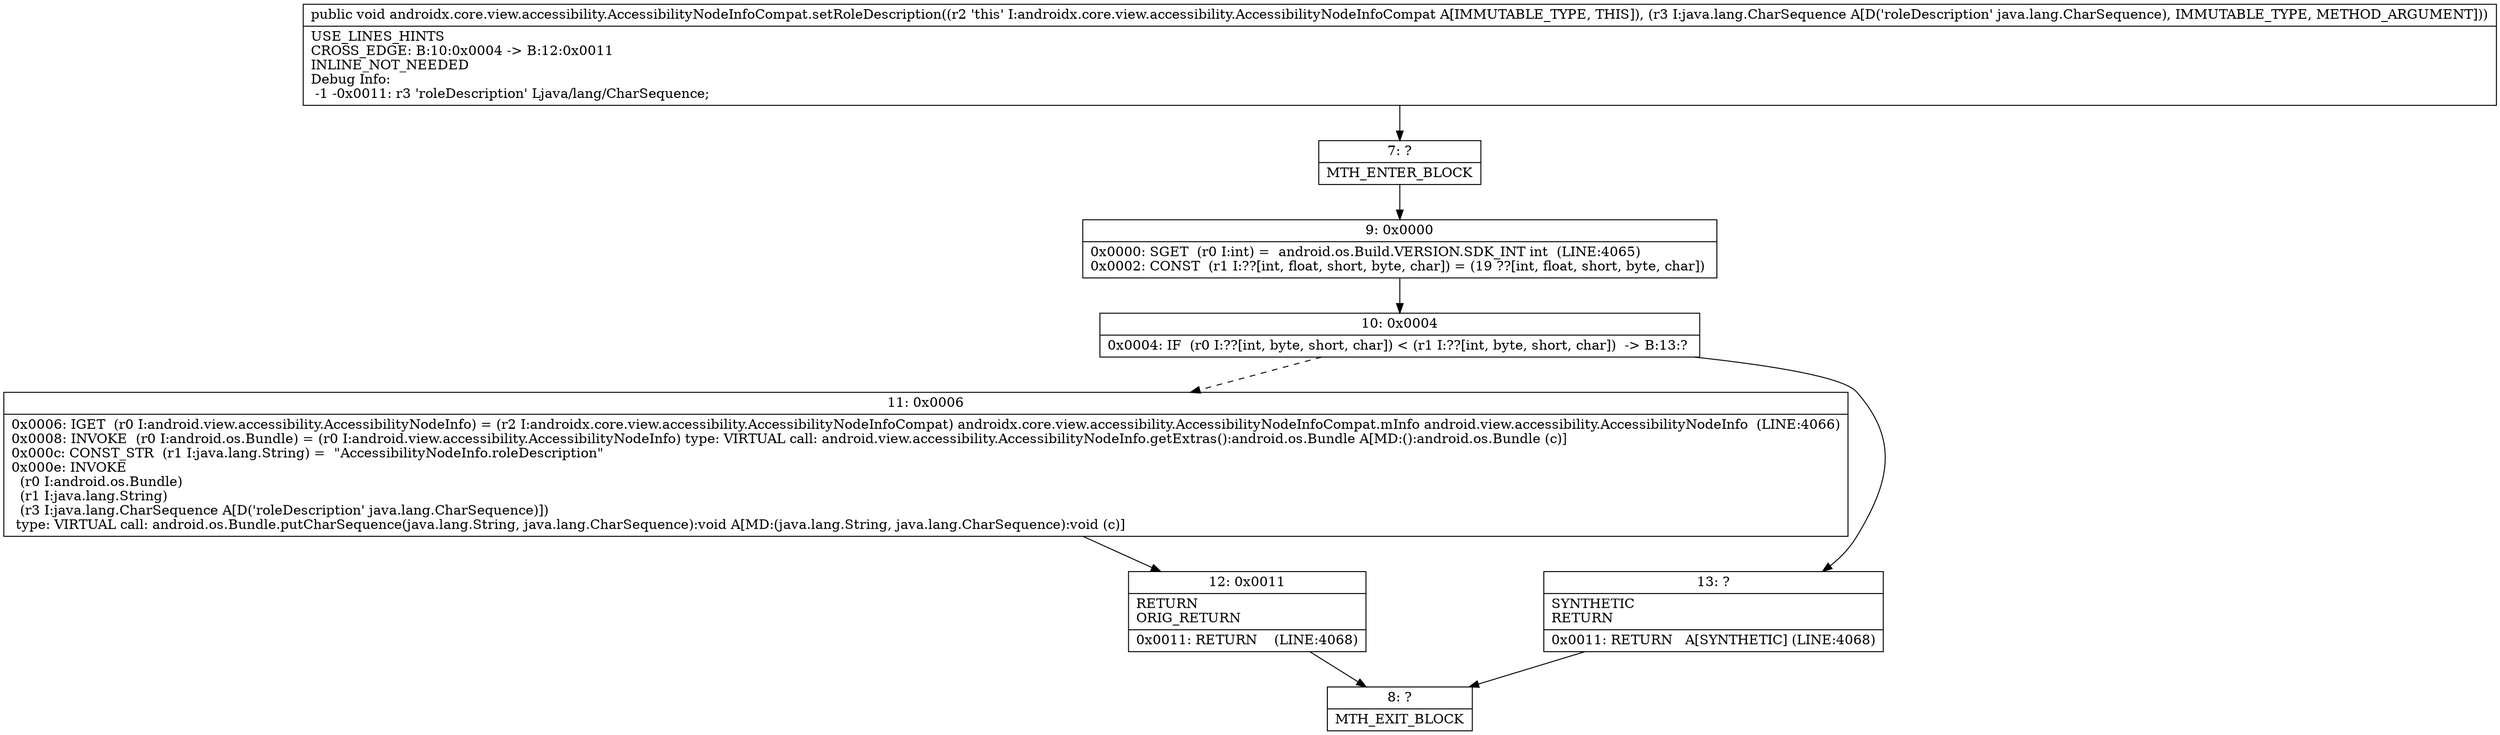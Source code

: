 digraph "CFG forandroidx.core.view.accessibility.AccessibilityNodeInfoCompat.setRoleDescription(Ljava\/lang\/CharSequence;)V" {
Node_7 [shape=record,label="{7\:\ ?|MTH_ENTER_BLOCK\l}"];
Node_9 [shape=record,label="{9\:\ 0x0000|0x0000: SGET  (r0 I:int) =  android.os.Build.VERSION.SDK_INT int  (LINE:4065)\l0x0002: CONST  (r1 I:??[int, float, short, byte, char]) = (19 ??[int, float, short, byte, char]) \l}"];
Node_10 [shape=record,label="{10\:\ 0x0004|0x0004: IF  (r0 I:??[int, byte, short, char]) \< (r1 I:??[int, byte, short, char])  \-\> B:13:? \l}"];
Node_11 [shape=record,label="{11\:\ 0x0006|0x0006: IGET  (r0 I:android.view.accessibility.AccessibilityNodeInfo) = (r2 I:androidx.core.view.accessibility.AccessibilityNodeInfoCompat) androidx.core.view.accessibility.AccessibilityNodeInfoCompat.mInfo android.view.accessibility.AccessibilityNodeInfo  (LINE:4066)\l0x0008: INVOKE  (r0 I:android.os.Bundle) = (r0 I:android.view.accessibility.AccessibilityNodeInfo) type: VIRTUAL call: android.view.accessibility.AccessibilityNodeInfo.getExtras():android.os.Bundle A[MD:():android.os.Bundle (c)]\l0x000c: CONST_STR  (r1 I:java.lang.String) =  \"AccessibilityNodeInfo.roleDescription\" \l0x000e: INVOKE  \l  (r0 I:android.os.Bundle)\l  (r1 I:java.lang.String)\l  (r3 I:java.lang.CharSequence A[D('roleDescription' java.lang.CharSequence)])\l type: VIRTUAL call: android.os.Bundle.putCharSequence(java.lang.String, java.lang.CharSequence):void A[MD:(java.lang.String, java.lang.CharSequence):void (c)]\l}"];
Node_12 [shape=record,label="{12\:\ 0x0011|RETURN\lORIG_RETURN\l|0x0011: RETURN    (LINE:4068)\l}"];
Node_8 [shape=record,label="{8\:\ ?|MTH_EXIT_BLOCK\l}"];
Node_13 [shape=record,label="{13\:\ ?|SYNTHETIC\lRETURN\l|0x0011: RETURN   A[SYNTHETIC] (LINE:4068)\l}"];
MethodNode[shape=record,label="{public void androidx.core.view.accessibility.AccessibilityNodeInfoCompat.setRoleDescription((r2 'this' I:androidx.core.view.accessibility.AccessibilityNodeInfoCompat A[IMMUTABLE_TYPE, THIS]), (r3 I:java.lang.CharSequence A[D('roleDescription' java.lang.CharSequence), IMMUTABLE_TYPE, METHOD_ARGUMENT]))  | USE_LINES_HINTS\lCROSS_EDGE: B:10:0x0004 \-\> B:12:0x0011\lINLINE_NOT_NEEDED\lDebug Info:\l  \-1 \-0x0011: r3 'roleDescription' Ljava\/lang\/CharSequence;\l}"];
MethodNode -> Node_7;Node_7 -> Node_9;
Node_9 -> Node_10;
Node_10 -> Node_11[style=dashed];
Node_10 -> Node_13;
Node_11 -> Node_12;
Node_12 -> Node_8;
Node_13 -> Node_8;
}

